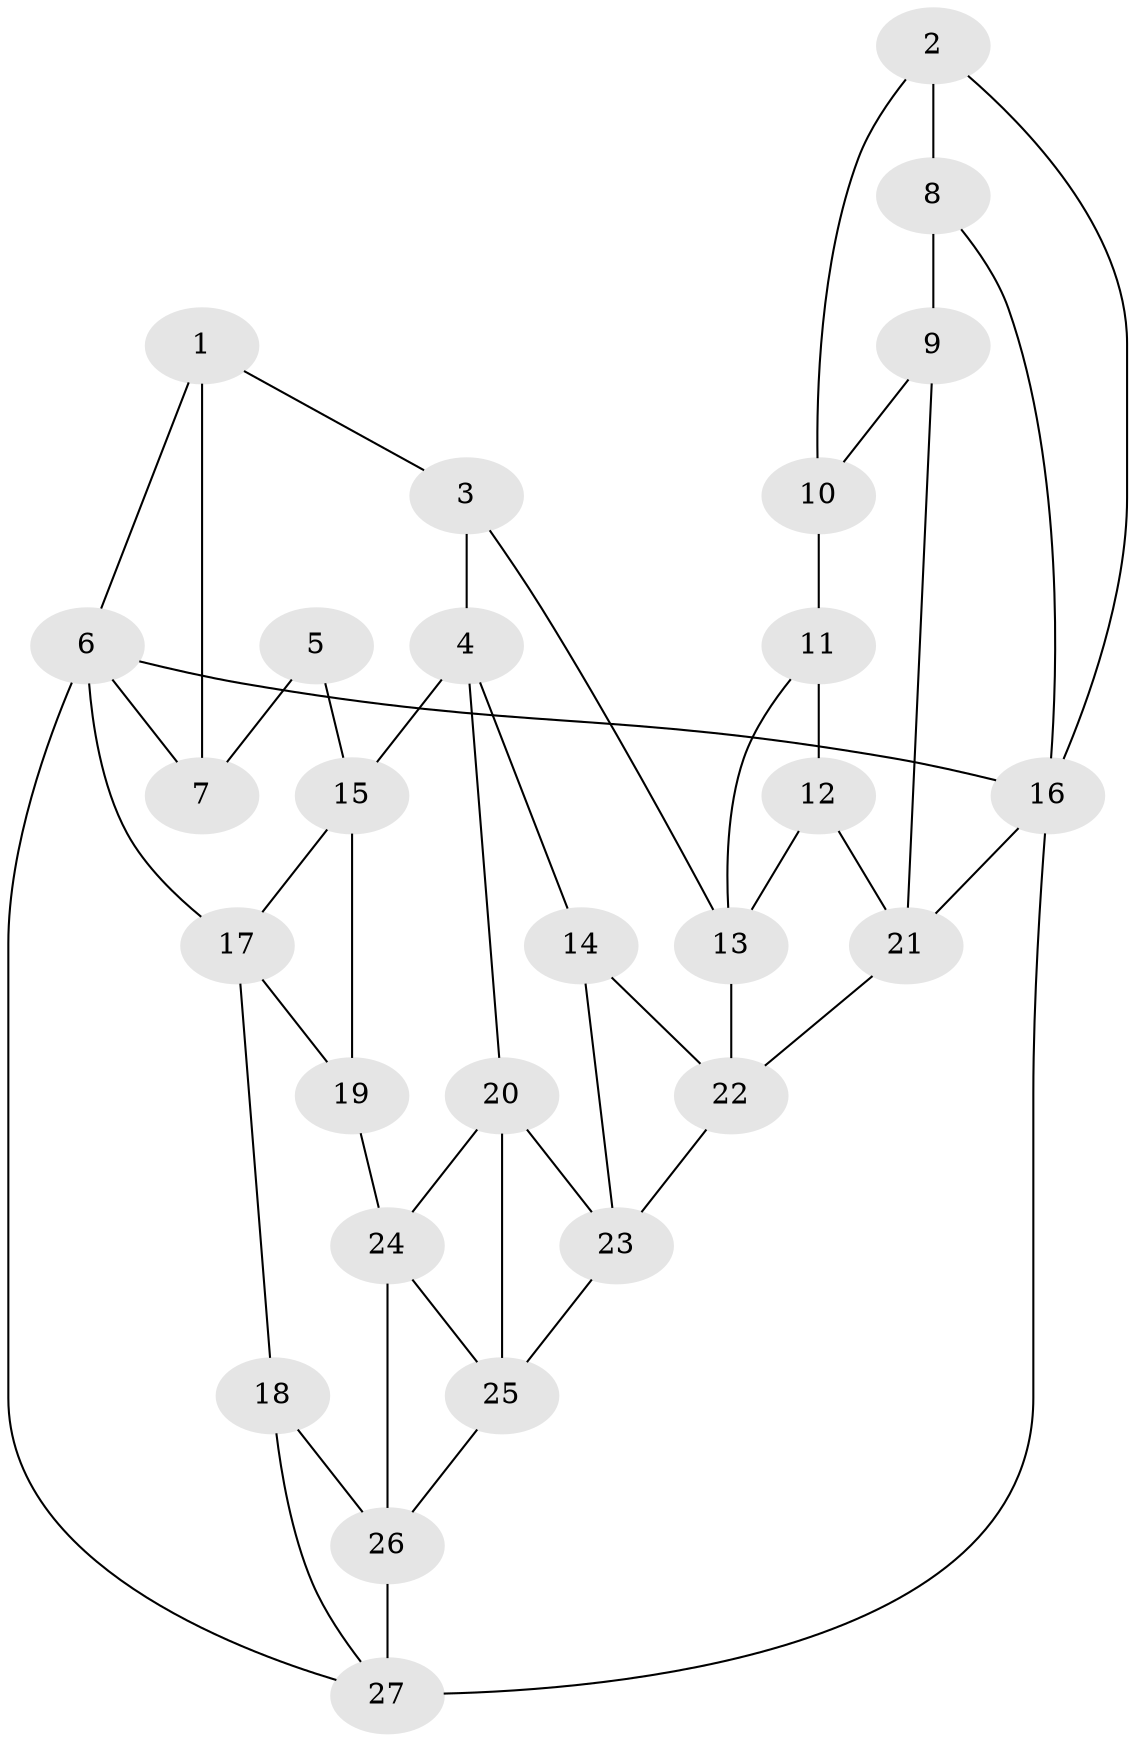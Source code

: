 // original degree distribution, {3: 0.037037037037037035, 6: 0.2037037037037037, 5: 0.5185185185185185, 4: 0.24074074074074073}
// Generated by graph-tools (version 1.1) at 2025/03/03/09/25 03:03:12]
// undirected, 27 vertices, 48 edges
graph export_dot {
graph [start="1"]
  node [color=gray90,style=filled];
  1;
  2;
  3;
  4;
  5;
  6;
  7;
  8;
  9;
  10;
  11;
  12;
  13;
  14;
  15;
  16;
  17;
  18;
  19;
  20;
  21;
  22;
  23;
  24;
  25;
  26;
  27;
  1 -- 3 [weight=1.0];
  1 -- 6 [weight=1.0];
  1 -- 7 [weight=1.0];
  2 -- 8 [weight=1.0];
  2 -- 10 [weight=1.0];
  2 -- 16 [weight=1.0];
  3 -- 4 [weight=1.0];
  3 -- 13 [weight=1.0];
  4 -- 14 [weight=1.0];
  4 -- 15 [weight=1.0];
  4 -- 20 [weight=1.0];
  5 -- 7 [weight=2.0];
  5 -- 15 [weight=1.0];
  6 -- 7 [weight=1.0];
  6 -- 16 [weight=1.0];
  6 -- 17 [weight=1.0];
  6 -- 27 [weight=1.0];
  8 -- 9 [weight=2.0];
  8 -- 16 [weight=1.0];
  9 -- 10 [weight=1.0];
  9 -- 21 [weight=1.0];
  10 -- 11 [weight=2.0];
  11 -- 12 [weight=1.0];
  11 -- 13 [weight=1.0];
  12 -- 13 [weight=1.0];
  12 -- 21 [weight=1.0];
  13 -- 22 [weight=1.0];
  14 -- 22 [weight=1.0];
  14 -- 23 [weight=1.0];
  15 -- 17 [weight=1.0];
  15 -- 19 [weight=1.0];
  16 -- 21 [weight=1.0];
  16 -- 27 [weight=2.0];
  17 -- 18 [weight=1.0];
  17 -- 19 [weight=1.0];
  18 -- 26 [weight=1.0];
  18 -- 27 [weight=1.0];
  19 -- 24 [weight=1.0];
  20 -- 23 [weight=1.0];
  20 -- 24 [weight=1.0];
  20 -- 25 [weight=1.0];
  21 -- 22 [weight=1.0];
  22 -- 23 [weight=1.0];
  23 -- 25 [weight=1.0];
  24 -- 25 [weight=1.0];
  24 -- 26 [weight=1.0];
  25 -- 26 [weight=1.0];
  26 -- 27 [weight=1.0];
}
